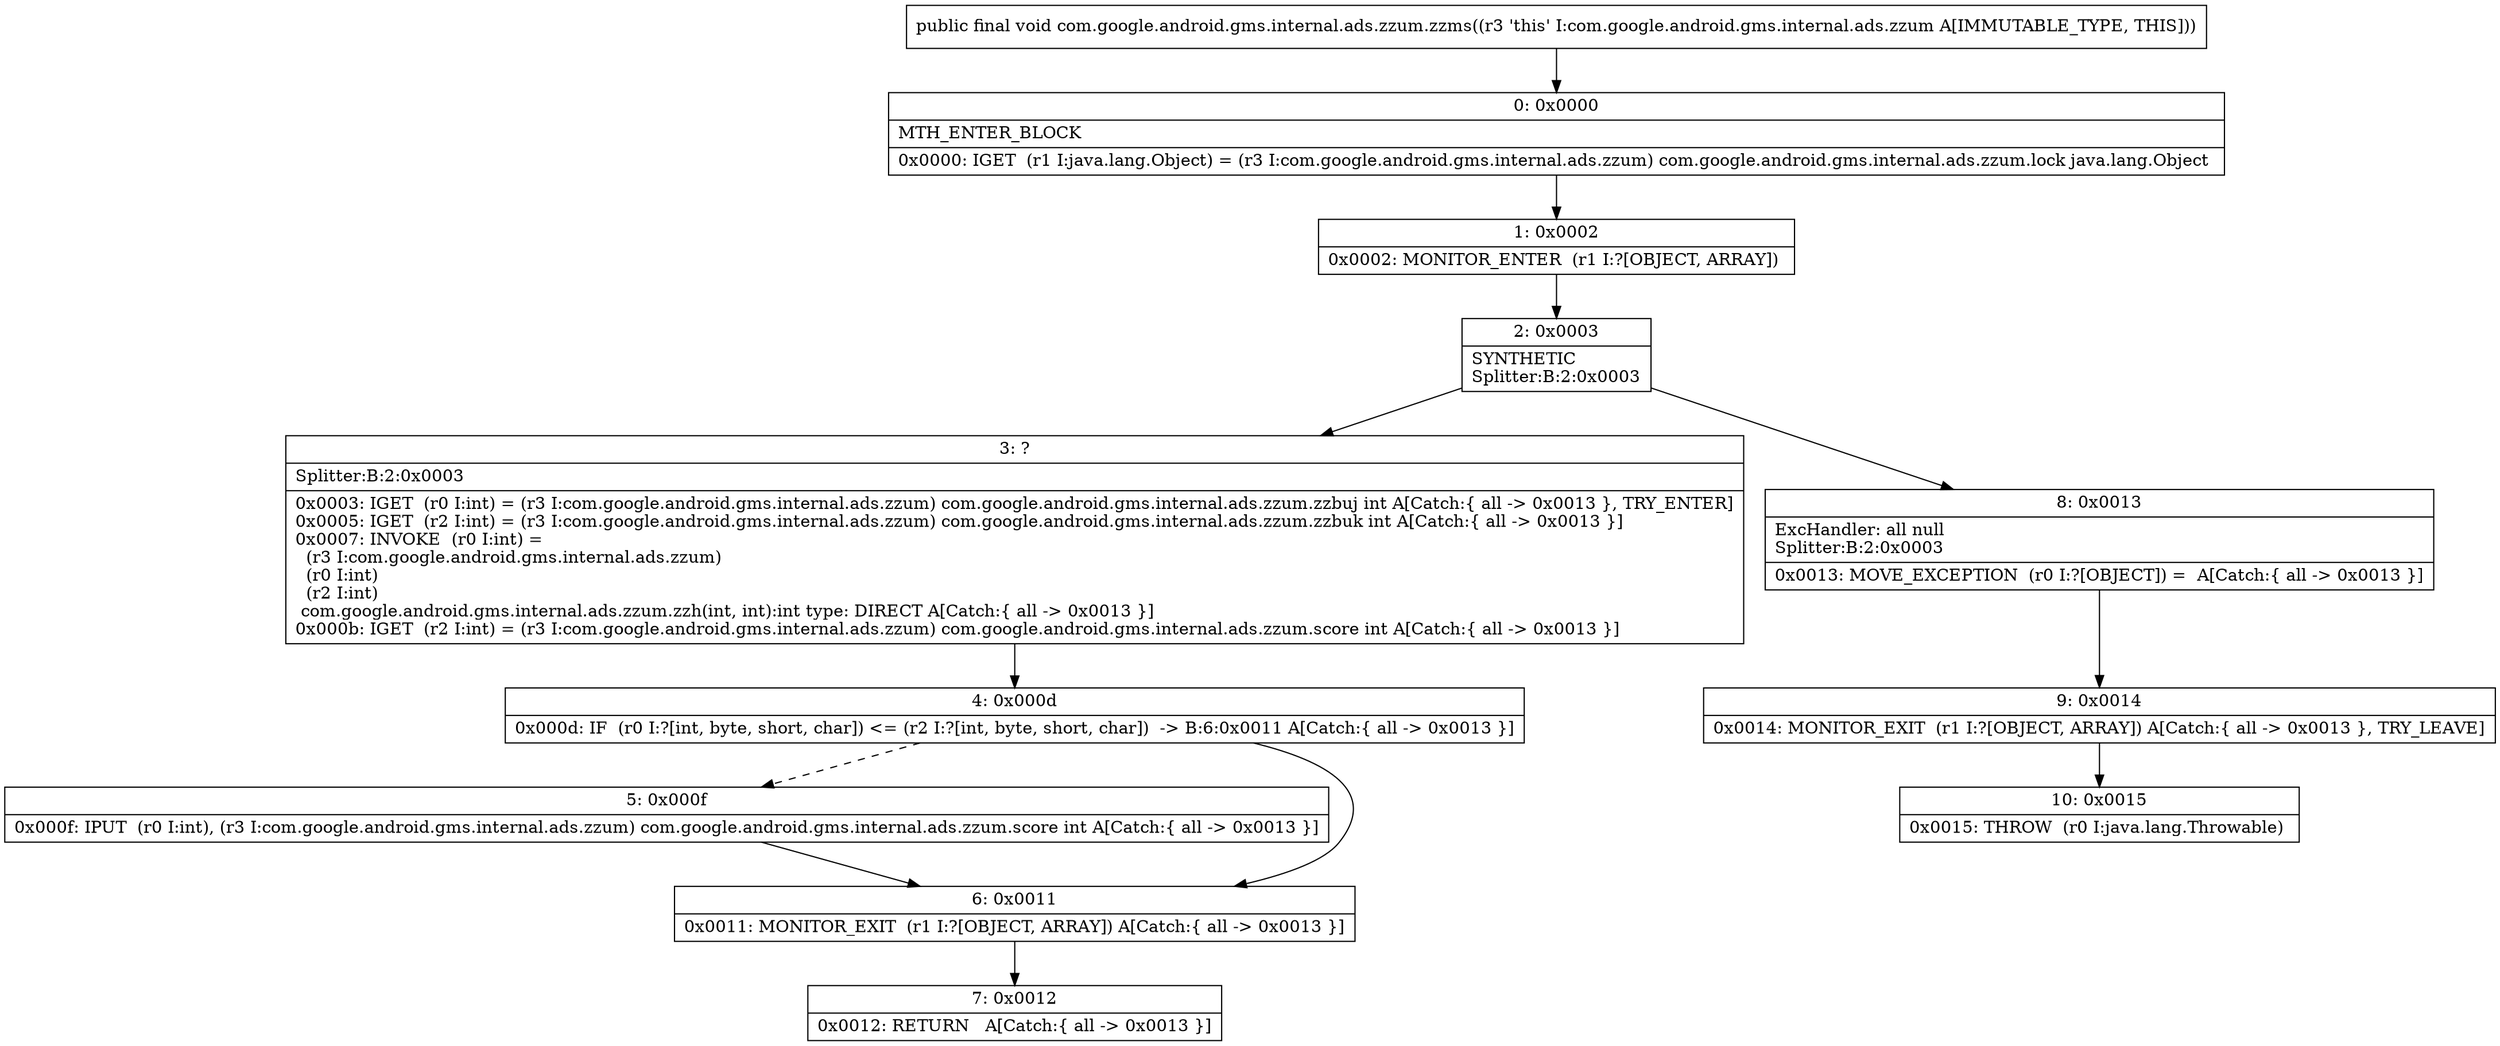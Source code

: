 digraph "CFG forcom.google.android.gms.internal.ads.zzum.zzms()V" {
Node_0 [shape=record,label="{0\:\ 0x0000|MTH_ENTER_BLOCK\l|0x0000: IGET  (r1 I:java.lang.Object) = (r3 I:com.google.android.gms.internal.ads.zzum) com.google.android.gms.internal.ads.zzum.lock java.lang.Object \l}"];
Node_1 [shape=record,label="{1\:\ 0x0002|0x0002: MONITOR_ENTER  (r1 I:?[OBJECT, ARRAY]) \l}"];
Node_2 [shape=record,label="{2\:\ 0x0003|SYNTHETIC\lSplitter:B:2:0x0003\l}"];
Node_3 [shape=record,label="{3\:\ ?|Splitter:B:2:0x0003\l|0x0003: IGET  (r0 I:int) = (r3 I:com.google.android.gms.internal.ads.zzum) com.google.android.gms.internal.ads.zzum.zzbuj int A[Catch:\{ all \-\> 0x0013 \}, TRY_ENTER]\l0x0005: IGET  (r2 I:int) = (r3 I:com.google.android.gms.internal.ads.zzum) com.google.android.gms.internal.ads.zzum.zzbuk int A[Catch:\{ all \-\> 0x0013 \}]\l0x0007: INVOKE  (r0 I:int) = \l  (r3 I:com.google.android.gms.internal.ads.zzum)\l  (r0 I:int)\l  (r2 I:int)\l com.google.android.gms.internal.ads.zzum.zzh(int, int):int type: DIRECT A[Catch:\{ all \-\> 0x0013 \}]\l0x000b: IGET  (r2 I:int) = (r3 I:com.google.android.gms.internal.ads.zzum) com.google.android.gms.internal.ads.zzum.score int A[Catch:\{ all \-\> 0x0013 \}]\l}"];
Node_4 [shape=record,label="{4\:\ 0x000d|0x000d: IF  (r0 I:?[int, byte, short, char]) \<= (r2 I:?[int, byte, short, char])  \-\> B:6:0x0011 A[Catch:\{ all \-\> 0x0013 \}]\l}"];
Node_5 [shape=record,label="{5\:\ 0x000f|0x000f: IPUT  (r0 I:int), (r3 I:com.google.android.gms.internal.ads.zzum) com.google.android.gms.internal.ads.zzum.score int A[Catch:\{ all \-\> 0x0013 \}]\l}"];
Node_6 [shape=record,label="{6\:\ 0x0011|0x0011: MONITOR_EXIT  (r1 I:?[OBJECT, ARRAY]) A[Catch:\{ all \-\> 0x0013 \}]\l}"];
Node_7 [shape=record,label="{7\:\ 0x0012|0x0012: RETURN   A[Catch:\{ all \-\> 0x0013 \}]\l}"];
Node_8 [shape=record,label="{8\:\ 0x0013|ExcHandler: all null\lSplitter:B:2:0x0003\l|0x0013: MOVE_EXCEPTION  (r0 I:?[OBJECT]) =  A[Catch:\{ all \-\> 0x0013 \}]\l}"];
Node_9 [shape=record,label="{9\:\ 0x0014|0x0014: MONITOR_EXIT  (r1 I:?[OBJECT, ARRAY]) A[Catch:\{ all \-\> 0x0013 \}, TRY_LEAVE]\l}"];
Node_10 [shape=record,label="{10\:\ 0x0015|0x0015: THROW  (r0 I:java.lang.Throwable) \l}"];
MethodNode[shape=record,label="{public final void com.google.android.gms.internal.ads.zzum.zzms((r3 'this' I:com.google.android.gms.internal.ads.zzum A[IMMUTABLE_TYPE, THIS])) }"];
MethodNode -> Node_0;
Node_0 -> Node_1;
Node_1 -> Node_2;
Node_2 -> Node_3;
Node_2 -> Node_8;
Node_3 -> Node_4;
Node_4 -> Node_5[style=dashed];
Node_4 -> Node_6;
Node_5 -> Node_6;
Node_6 -> Node_7;
Node_8 -> Node_9;
Node_9 -> Node_10;
}

